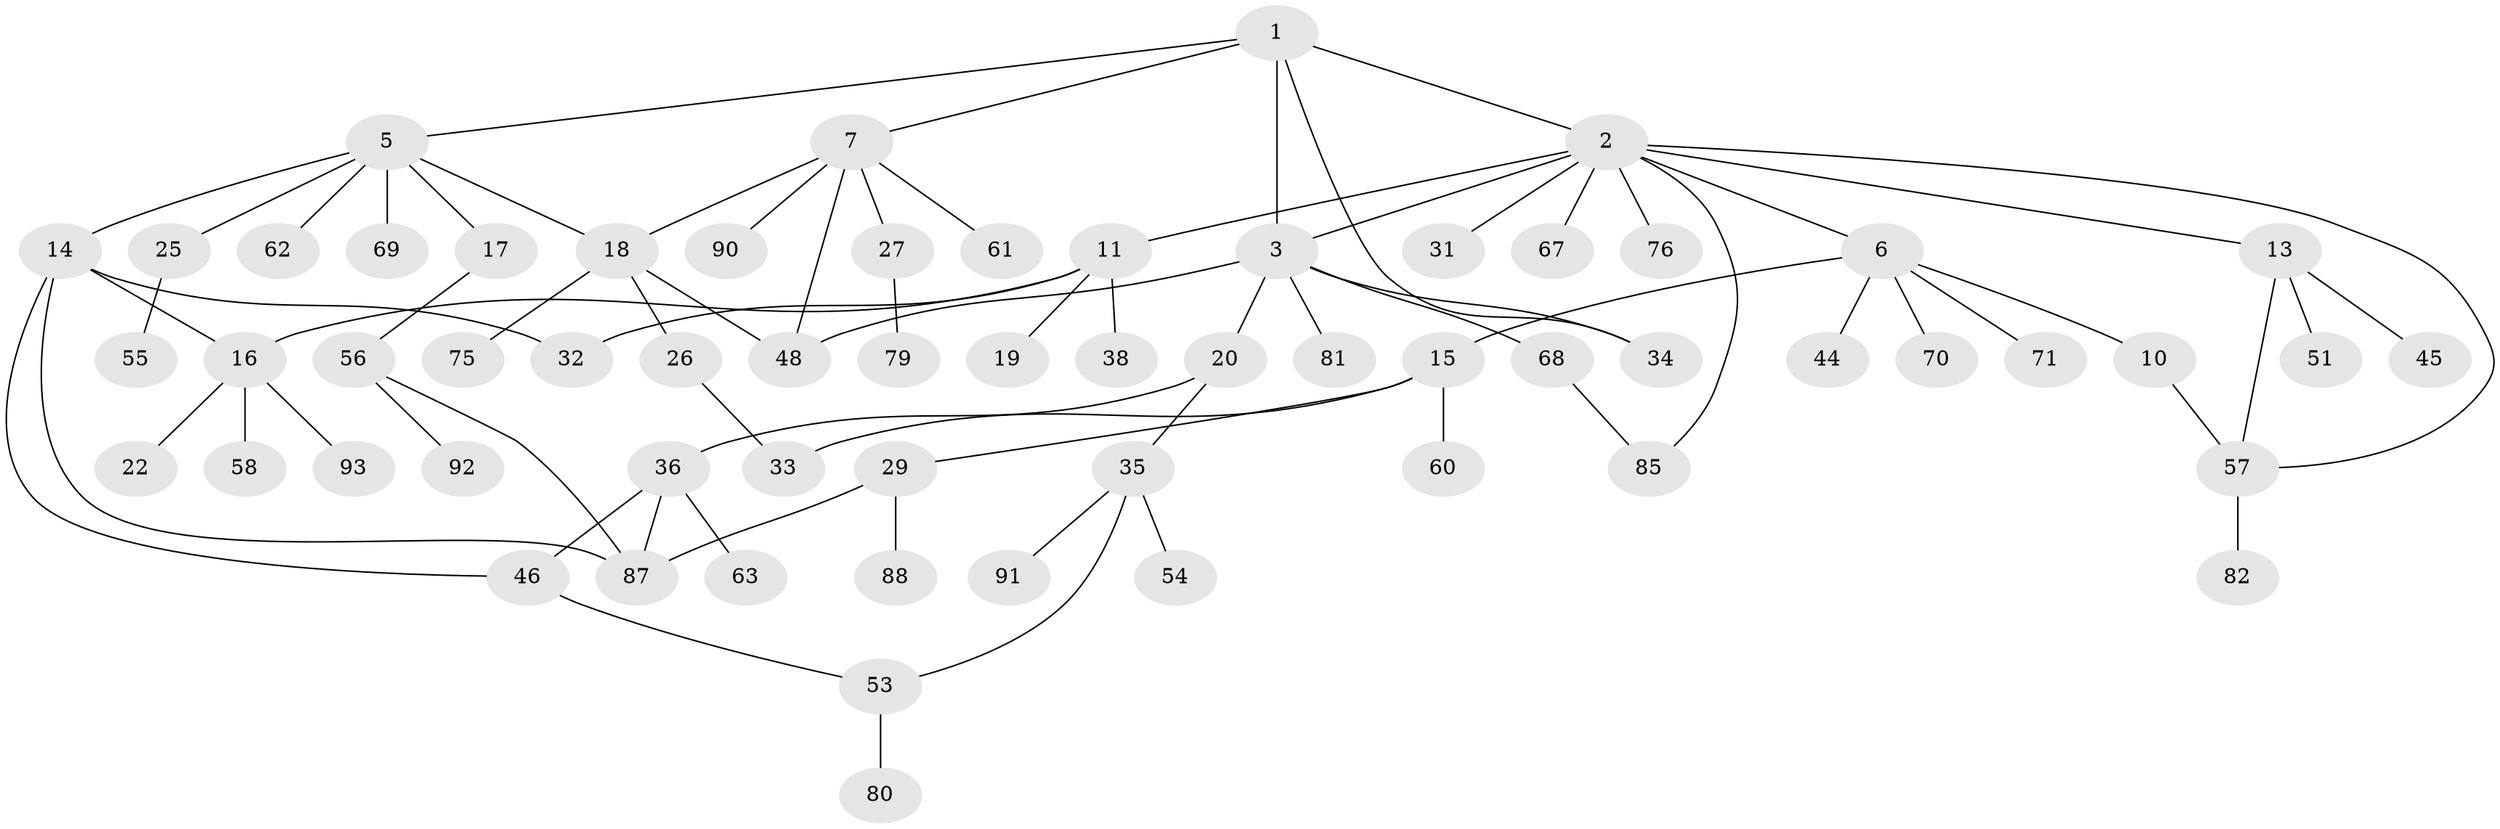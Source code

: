 // original degree distribution, {6: 0.021505376344086023, 7: 0.010752688172043012, 5: 0.08602150537634409, 3: 0.11827956989247312, 4: 0.07526881720430108, 2: 0.34408602150537637, 1: 0.34408602150537637}
// Generated by graph-tools (version 1.1) at 2025/41/03/06/25 10:41:27]
// undirected, 61 vertices, 76 edges
graph export_dot {
graph [start="1"]
  node [color=gray90,style=filled];
  1 [super="+40"];
  2 [super="+4"];
  3 [super="+9"];
  5 [super="+8"];
  6 [super="+12"];
  7 [super="+23"];
  10 [super="+64"];
  11;
  13 [super="+24"];
  14 [super="+74"];
  15 [super="+47"];
  16 [super="+52"];
  17 [super="+42"];
  18 [super="+77"];
  19 [super="+21"];
  20 [super="+30"];
  22 [super="+50"];
  25 [super="+28"];
  26;
  27;
  29 [super="+86"];
  31 [super="+43"];
  32 [super="+41"];
  33 [super="+37"];
  34 [super="+39"];
  35 [super="+83"];
  36 [super="+49"];
  38 [super="+59"];
  44 [super="+66"];
  45;
  46 [super="+73"];
  48;
  51;
  53 [super="+65"];
  54;
  55;
  56 [super="+84"];
  57 [super="+78"];
  58;
  60 [super="+72"];
  61;
  62;
  63;
  67;
  68;
  69;
  70;
  71;
  75;
  76;
  79;
  80;
  81;
  82;
  85;
  87 [super="+89"];
  88;
  90;
  91;
  92;
  93;
  1 -- 2;
  1 -- 3;
  1 -- 5;
  1 -- 7;
  1 -- 34;
  2 -- 13;
  2 -- 67;
  2 -- 3;
  2 -- 85;
  2 -- 6;
  2 -- 11;
  2 -- 76;
  2 -- 31;
  2 -- 57;
  3 -- 68;
  3 -- 48;
  3 -- 81;
  3 -- 20;
  3 -- 34;
  5 -- 14;
  5 -- 18;
  5 -- 62;
  5 -- 17;
  5 -- 69;
  5 -- 25;
  6 -- 10;
  6 -- 15;
  6 -- 70;
  6 -- 71;
  6 -- 44;
  7 -- 48;
  7 -- 61;
  7 -- 90;
  7 -- 27;
  7 -- 18;
  10 -- 57;
  11 -- 19;
  11 -- 38;
  11 -- 16;
  11 -- 32;
  13 -- 45;
  13 -- 57;
  13 -- 51;
  14 -- 16;
  14 -- 32;
  14 -- 87;
  14 -- 46;
  15 -- 29;
  15 -- 33;
  15 -- 60;
  16 -- 22;
  16 -- 58;
  16 -- 93;
  17 -- 56;
  18 -- 26;
  18 -- 75;
  18 -- 48;
  20 -- 35;
  20 -- 36;
  25 -- 55;
  26 -- 33;
  27 -- 79;
  29 -- 87;
  29 -- 88;
  35 -- 53;
  35 -- 54;
  35 -- 91;
  36 -- 46;
  36 -- 87;
  36 -- 63;
  46 -- 53;
  53 -- 80;
  56 -- 92;
  56 -- 87;
  57 -- 82;
  68 -- 85;
}
